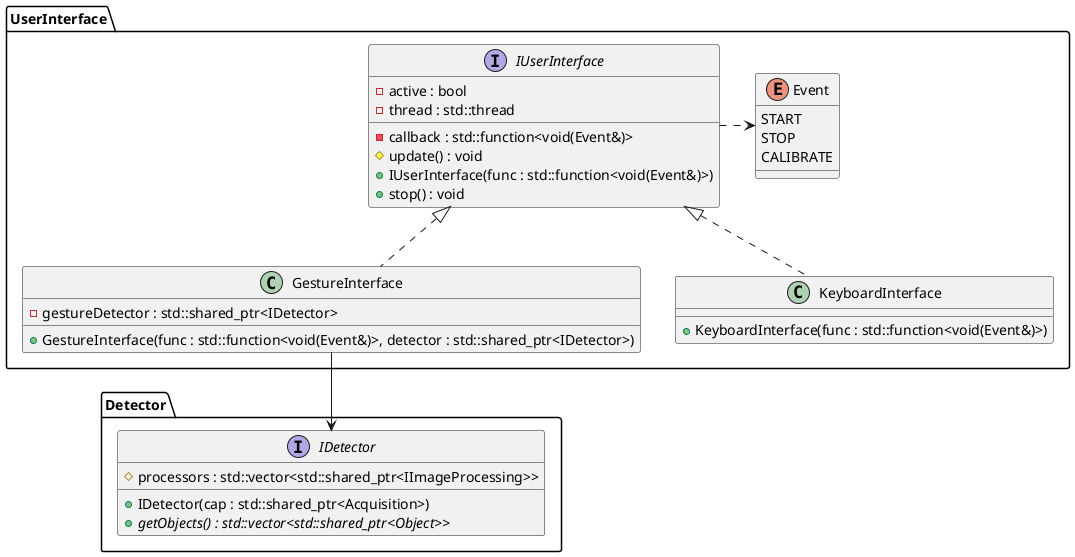 @startuml

package Detector
{
    interface IDetector
    {
        + IDetector(cap : std::shared_ptr<Acquisition>)
        + //getObjects() : std::vector<std::shared_ptr<Object>>//

        # processors : std::vector<std::shared_ptr<IImageProcessing>>
    }
}

package UserInterface
{
    enum Event
    {
        START
        STOP
        CALIBRATE
    }

    interface IUserInterface
    {
        - active : bool
        - thread : std::thread
        - callback : std::function<void(Event&)>
        # update() : void
        + IUserInterface(func : std::function<void(Event&)>)
        + stop() : void
    }

    class GestureInterface
    {
        - gestureDetector : std::shared_ptr<IDetector>
        + GestureInterface(func : std::function<void(Event&)>, detector : std::shared_ptr<IDetector>)
    }

    class KeyboardInterface
    {
        + KeyboardInterface(func : std::function<void(Event&)>)
    }
}

IUserInterface .> Event
IUserInterface <|.. GestureInterface
IUserInterface <|.. KeyboardInterface

GestureInterface --> IDetector


@enduml
